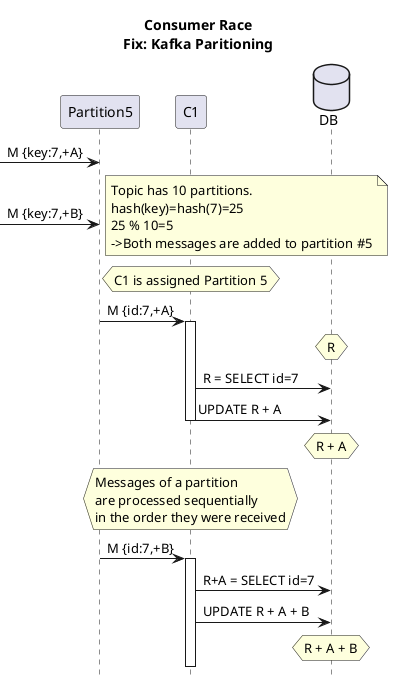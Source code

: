 @startuml
title Consumer Race\nFix: Kafka Paritioning
hide footbox
database DB order 9
->Partition5:M {key:7,+A}
->Partition5:M {key:7,+B}
note left: Topic has 10 partitions.\nhash(key)=hash(7)=25\n25 % 10=5\n->Both messages are added to partition #5

hnote over C1: C1 is assigned Partition 5
Partition5->C1++: M {id:7,+A}
hnote over DB: R
C1->DB: R = SELECT id=7
C1->DB: UPDATE R + A
C1--
hnote over DB: R + A

hnote over C1: Messages of a partition\nare processed sequentially\nin the order they were received

Partition5->C1++: M {id:7,+B}
C1->DB: R+A = SELECT id=7
C1->DB: UPDATE R + A + B
hnote over DB: R + A + B
@enduml

